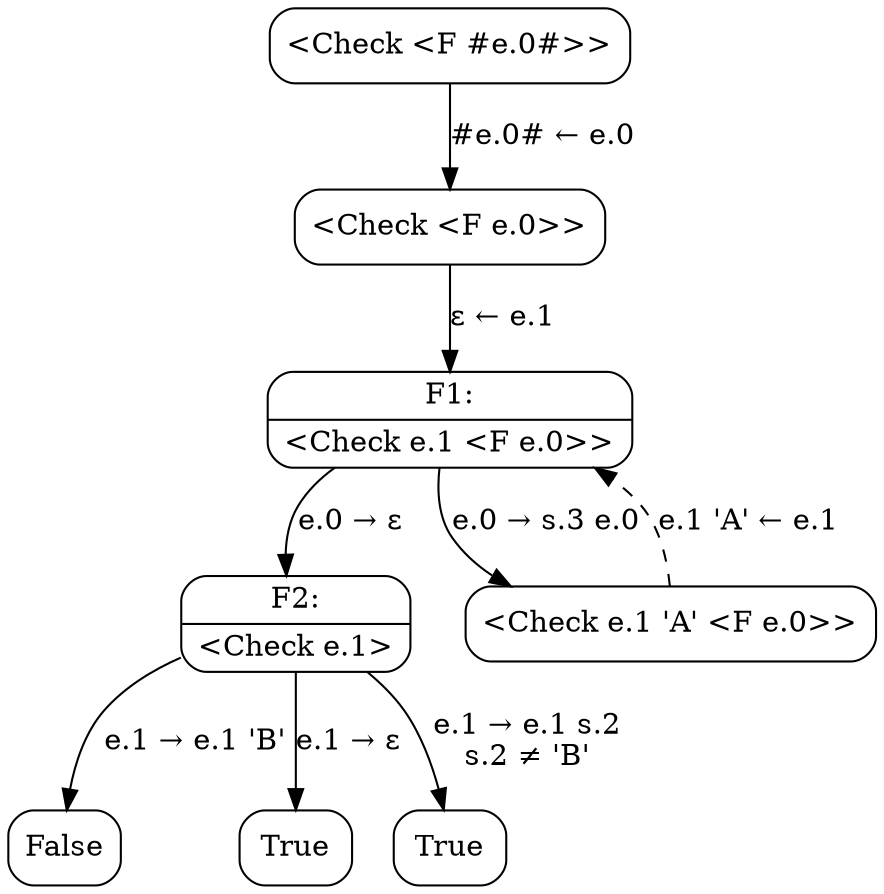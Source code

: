 digraph {
  node [shape=box, style=rounded];

  C0 [label="<Check <F #e.0#>>"];
  C1 [label="<Check <F e.0>>"];
  C0 -> C1 [label="#e.0# ← e.0"];
  F1 [shape=record, label="{F1:|\<Check e.1 \<F e.0\>\>}"];
  C1 -> F1 [label="ε ← e.1"];
  F2 [shape=record, label="{F2:|\<Check e.1\>}"];
  F1 -> F2 [label="e.0 → ε"];
  C3 [label="False"];
  F2 -> C3 [label="e.1 → e.1 'B'"];
  C4 [label="True"];
  F2 -> C4 [label="e.1 → ε"];
  C5 [label="True"];
  F2 -> C5 [label="e.1 → e.1 s.2\ns.2 ≠ 'B'"];
  C6 [label="<Check e.1 'A' <F e.0>>"];
  F1 -> C6 [label="e.0 → s.3 e.0"];
  C6 -> F1 [style="dashed", label="e.1 'A' ← e.1"];
}
